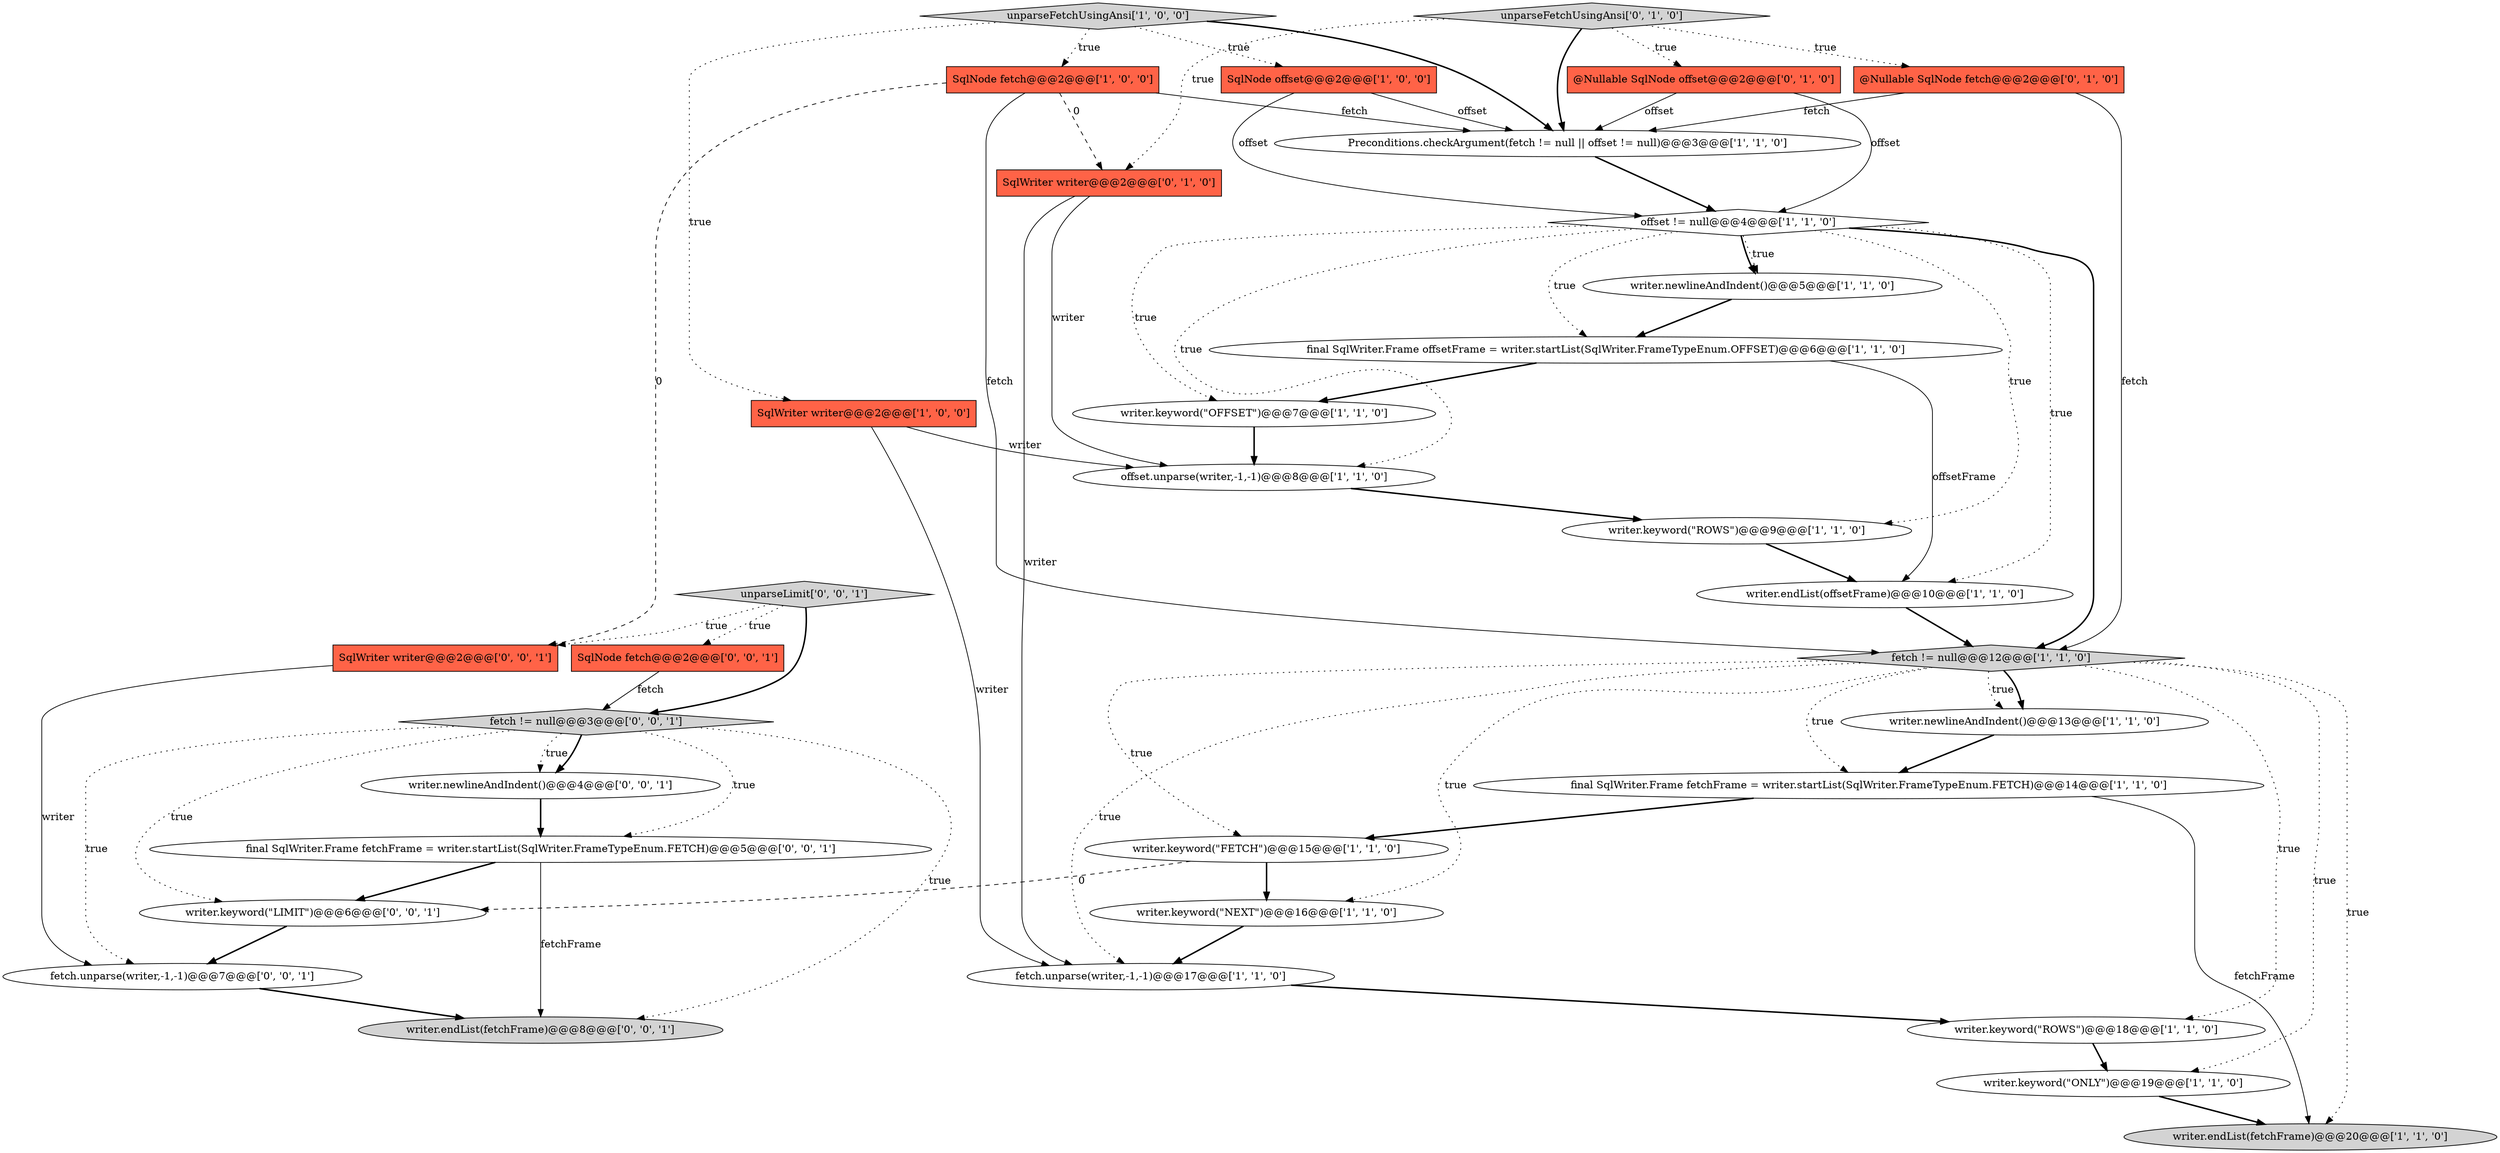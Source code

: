 digraph {
15 [style = filled, label = "final SqlWriter.Frame offsetFrame = writer.startList(SqlWriter.FrameTypeEnum.OFFSET)@@@6@@@['1', '1', '0']", fillcolor = white, shape = ellipse image = "AAA0AAABBB1BBB"];
28 [style = filled, label = "writer.newlineAndIndent()@@@4@@@['0', '0', '1']", fillcolor = white, shape = ellipse image = "AAA0AAABBB3BBB"];
14 [style = filled, label = "writer.endList(offsetFrame)@@@10@@@['1', '1', '0']", fillcolor = white, shape = ellipse image = "AAA0AAABBB1BBB"];
25 [style = filled, label = "SqlNode fetch@@@2@@@['0', '0', '1']", fillcolor = tomato, shape = box image = "AAA0AAABBB3BBB"];
0 [style = filled, label = "offset.unparse(writer,-1,-1)@@@8@@@['1', '1', '0']", fillcolor = white, shape = ellipse image = "AAA0AAABBB1BBB"];
27 [style = filled, label = "writer.keyword(\"LIMIT\")@@@6@@@['0', '0', '1']", fillcolor = white, shape = ellipse image = "AAA0AAABBB3BBB"];
8 [style = filled, label = "SqlWriter writer@@@2@@@['1', '0', '0']", fillcolor = tomato, shape = box image = "AAA0AAABBB1BBB"];
26 [style = filled, label = "fetch != null@@@3@@@['0', '0', '1']", fillcolor = lightgray, shape = diamond image = "AAA0AAABBB3BBB"];
30 [style = filled, label = "SqlWriter writer@@@2@@@['0', '0', '1']", fillcolor = tomato, shape = box image = "AAA0AAABBB3BBB"];
17 [style = filled, label = "Preconditions.checkArgument(fetch != null || offset != null)@@@3@@@['1', '1', '0']", fillcolor = white, shape = ellipse image = "AAA0AAABBB1BBB"];
33 [style = filled, label = "writer.endList(fetchFrame)@@@8@@@['0', '0', '1']", fillcolor = lightgray, shape = ellipse image = "AAA0AAABBB3BBB"];
9 [style = filled, label = "writer.keyword(\"ONLY\")@@@19@@@['1', '1', '0']", fillcolor = white, shape = ellipse image = "AAA0AAABBB1BBB"];
20 [style = filled, label = "unparseFetchUsingAnsi['1', '0', '0']", fillcolor = lightgray, shape = diamond image = "AAA0AAABBB1BBB"];
24 [style = filled, label = "unparseFetchUsingAnsi['0', '1', '0']", fillcolor = lightgray, shape = diamond image = "AAA0AAABBB2BBB"];
19 [style = filled, label = "writer.endList(fetchFrame)@@@20@@@['1', '1', '0']", fillcolor = lightgray, shape = ellipse image = "AAA0AAABBB1BBB"];
16 [style = filled, label = "writer.keyword(\"OFFSET\")@@@7@@@['1', '1', '0']", fillcolor = white, shape = ellipse image = "AAA0AAABBB1BBB"];
10 [style = filled, label = "offset != null@@@4@@@['1', '1', '0']", fillcolor = white, shape = diamond image = "AAA0AAABBB1BBB"];
1 [style = filled, label = "SqlNode offset@@@2@@@['1', '0', '0']", fillcolor = tomato, shape = box image = "AAA0AAABBB1BBB"];
32 [style = filled, label = "fetch.unparse(writer,-1,-1)@@@7@@@['0', '0', '1']", fillcolor = white, shape = ellipse image = "AAA0AAABBB3BBB"];
13 [style = filled, label = "SqlNode fetch@@@2@@@['1', '0', '0']", fillcolor = tomato, shape = box image = "AAA1AAABBB1BBB"];
21 [style = filled, label = "@Nullable SqlNode offset@@@2@@@['0', '1', '0']", fillcolor = tomato, shape = box image = "AAA0AAABBB2BBB"];
23 [style = filled, label = "SqlWriter writer@@@2@@@['0', '1', '0']", fillcolor = tomato, shape = box image = "AAA1AAABBB2BBB"];
3 [style = filled, label = "writer.keyword(\"NEXT\")@@@16@@@['1', '1', '0']", fillcolor = white, shape = ellipse image = "AAA0AAABBB1BBB"];
11 [style = filled, label = "writer.newlineAndIndent()@@@13@@@['1', '1', '0']", fillcolor = white, shape = ellipse image = "AAA0AAABBB1BBB"];
18 [style = filled, label = "writer.keyword(\"FETCH\")@@@15@@@['1', '1', '0']", fillcolor = white, shape = ellipse image = "AAA0AAABBB1BBB"];
31 [style = filled, label = "unparseLimit['0', '0', '1']", fillcolor = lightgray, shape = diamond image = "AAA0AAABBB3BBB"];
5 [style = filled, label = "fetch.unparse(writer,-1,-1)@@@17@@@['1', '1', '0']", fillcolor = white, shape = ellipse image = "AAA0AAABBB1BBB"];
4 [style = filled, label = "fetch != null@@@12@@@['1', '1', '0']", fillcolor = lightgray, shape = diamond image = "AAA0AAABBB1BBB"];
12 [style = filled, label = "writer.keyword(\"ROWS\")@@@18@@@['1', '1', '0']", fillcolor = white, shape = ellipse image = "AAA0AAABBB1BBB"];
6 [style = filled, label = "writer.newlineAndIndent()@@@5@@@['1', '1', '0']", fillcolor = white, shape = ellipse image = "AAA0AAABBB1BBB"];
29 [style = filled, label = "final SqlWriter.Frame fetchFrame = writer.startList(SqlWriter.FrameTypeEnum.FETCH)@@@5@@@['0', '0', '1']", fillcolor = white, shape = ellipse image = "AAA0AAABBB3BBB"];
22 [style = filled, label = "@Nullable SqlNode fetch@@@2@@@['0', '1', '0']", fillcolor = tomato, shape = box image = "AAA0AAABBB2BBB"];
2 [style = filled, label = "writer.keyword(\"ROWS\")@@@9@@@['1', '1', '0']", fillcolor = white, shape = ellipse image = "AAA0AAABBB1BBB"];
7 [style = filled, label = "final SqlWriter.Frame fetchFrame = writer.startList(SqlWriter.FrameTypeEnum.FETCH)@@@14@@@['1', '1', '0']", fillcolor = white, shape = ellipse image = "AAA0AAABBB1BBB"];
17->10 [style = bold, label=""];
28->29 [style = bold, label=""];
4->5 [style = dotted, label="true"];
18->3 [style = bold, label=""];
4->18 [style = dotted, label="true"];
16->0 [style = bold, label=""];
27->32 [style = bold, label=""];
20->17 [style = bold, label=""];
10->6 [style = dotted, label="true"];
26->33 [style = dotted, label="true"];
31->25 [style = dotted, label="true"];
21->10 [style = solid, label="offset"];
23->5 [style = solid, label="writer"];
30->32 [style = solid, label="writer"];
20->8 [style = dotted, label="true"];
26->27 [style = dotted, label="true"];
18->27 [style = dashed, label="0"];
0->2 [style = bold, label=""];
22->17 [style = solid, label="fetch"];
22->4 [style = solid, label="fetch"];
4->11 [style = dotted, label="true"];
4->7 [style = dotted, label="true"];
13->17 [style = solid, label="fetch"];
15->16 [style = bold, label=""];
12->9 [style = bold, label=""];
29->33 [style = solid, label="fetchFrame"];
13->23 [style = dashed, label="0"];
10->6 [style = bold, label=""];
8->5 [style = solid, label="writer"];
32->33 [style = bold, label=""];
4->19 [style = dotted, label="true"];
6->15 [style = bold, label=""];
25->26 [style = solid, label="fetch"];
1->10 [style = solid, label="offset"];
10->14 [style = dotted, label="true"];
10->15 [style = dotted, label="true"];
31->30 [style = dotted, label="true"];
29->27 [style = bold, label=""];
31->26 [style = bold, label=""];
3->5 [style = bold, label=""];
4->3 [style = dotted, label="true"];
24->23 [style = dotted, label="true"];
20->1 [style = dotted, label="true"];
1->17 [style = solid, label="offset"];
5->12 [style = bold, label=""];
10->2 [style = dotted, label="true"];
26->32 [style = dotted, label="true"];
24->22 [style = dotted, label="true"];
26->28 [style = dotted, label="true"];
2->14 [style = bold, label=""];
24->17 [style = bold, label=""];
13->4 [style = solid, label="fetch"];
10->4 [style = bold, label=""];
7->18 [style = bold, label=""];
9->19 [style = bold, label=""];
10->0 [style = dotted, label="true"];
26->29 [style = dotted, label="true"];
20->13 [style = dotted, label="true"];
26->28 [style = bold, label=""];
4->9 [style = dotted, label="true"];
4->11 [style = bold, label=""];
4->12 [style = dotted, label="true"];
23->0 [style = solid, label="writer"];
10->16 [style = dotted, label="true"];
21->17 [style = solid, label="offset"];
24->21 [style = dotted, label="true"];
13->30 [style = dashed, label="0"];
15->14 [style = solid, label="offsetFrame"];
11->7 [style = bold, label=""];
7->19 [style = solid, label="fetchFrame"];
14->4 [style = bold, label=""];
8->0 [style = solid, label="writer"];
}
